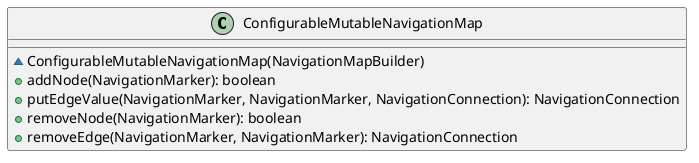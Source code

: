 @startuml

    class ConfigurableMutableNavigationMap {
        ~ConfigurableMutableNavigationMap(NavigationMapBuilder)
        +addNode(NavigationMarker): boolean
        +putEdgeValue(NavigationMarker, NavigationMarker, NavigationConnection): NavigationConnection
        +removeNode(NavigationMarker): boolean
        +removeEdge(NavigationMarker, NavigationMarker): NavigationConnection
    }

@enduml
